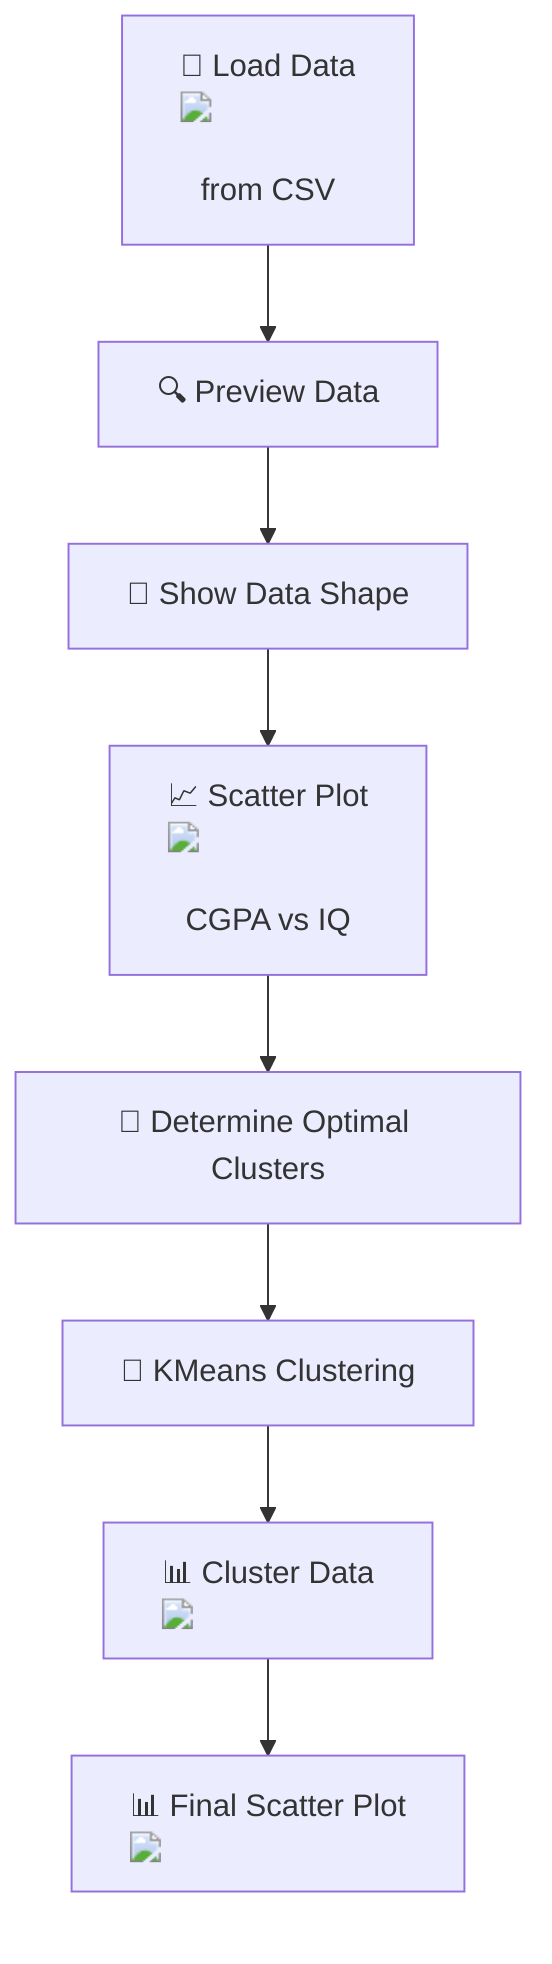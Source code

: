 graph TD;
    A["📂 Load Data <img src='file.svg'/> <br/> from CSV"] --> B["🔍 Preview Data"];
    B --> C["🔢 Show Data Shape"];
    C --> D["📈 Scatter Plot <img src='scatter_plot_template.svg'/> <br/> CGPA vs IQ"];
    D --> E["🔔 Determine Optimal Clusters"];
    E --> F["🧠 KMeans Clustering"];
    F --> G["📊 Cluster Data <img src='table.svg'/>"];
    G --> H["📊 Final Scatter Plot <img src='scatter_plot_template.svg'/>"];